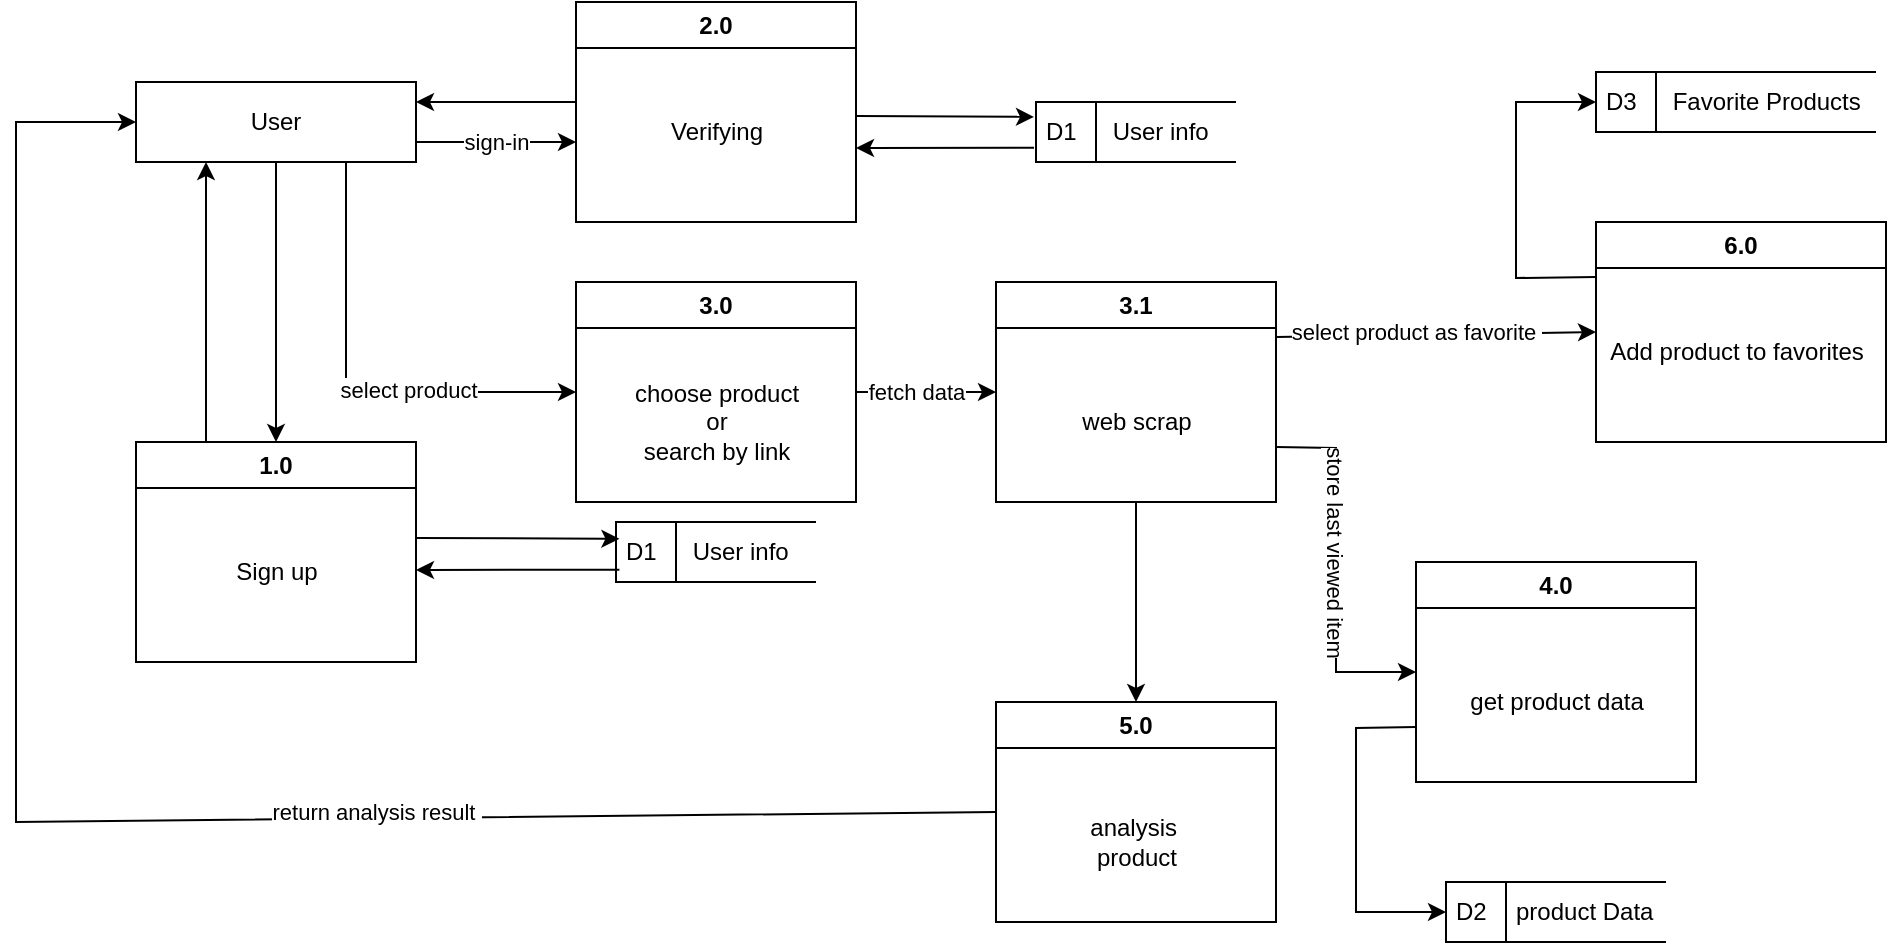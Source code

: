 <mxfile version="22.1.15" type="github">
  <diagram name="Page-1" id="nvn6G4osg2kuB5KW64rN">
    <mxGraphModel dx="1259" dy="655" grid="1" gridSize="10" guides="1" tooltips="1" connect="1" arrows="1" fold="1" page="1" pageScale="1" pageWidth="850" pageHeight="1100" math="0" shadow="0">
      <root>
        <mxCell id="0" />
        <mxCell id="1" parent="0" />
        <mxCell id="K5C3Ungo8rF5Zt5EX8Rx-1" value="2.0" style="swimlane;whiteSpace=wrap;html=1;" parent="1" vertex="1">
          <mxGeometry x="320" y="230" width="140" height="110" as="geometry" />
        </mxCell>
        <mxCell id="K5C3Ungo8rF5Zt5EX8Rx-4" value="Verifying" style="text;html=1;align=center;verticalAlign=middle;resizable=0;points=[];autosize=1;strokeColor=none;fillColor=none;" parent="K5C3Ungo8rF5Zt5EX8Rx-1" vertex="1">
          <mxGeometry x="35" y="50" width="70" height="30" as="geometry" />
        </mxCell>
        <mxCell id="K5C3Ungo8rF5Zt5EX8Rx-2" value="User" style="rounded=0;whiteSpace=wrap;html=1;" parent="1" vertex="1">
          <mxGeometry x="100" y="270" width="140" height="40" as="geometry" />
        </mxCell>
        <mxCell id="K5C3Ungo8rF5Zt5EX8Rx-5" value="D1&lt;span style=&quot;white-space: pre;&quot;&gt;&#x9;  User info&lt;/span&gt;" style="html=1;dashed=0;whiteSpace=wrap;shape=mxgraph.dfd.dataStoreID;align=left;spacingLeft=3;points=[[0,0],[0.5,0],[1,0],[0,0.5],[1,0.5],[0,1],[0.5,1],[1,1]];" parent="1" vertex="1">
          <mxGeometry x="550" y="280" width="100" height="30" as="geometry" />
        </mxCell>
        <mxCell id="K5C3Ungo8rF5Zt5EX8Rx-6" value="D1&lt;span style=&quot;white-space: pre;&quot;&gt;&#x9;  User info&lt;/span&gt;" style="html=1;dashed=0;whiteSpace=wrap;shape=mxgraph.dfd.dataStoreID;align=left;spacingLeft=3;points=[[0,0],[0.5,0],[1,0],[0,0.5],[1,0.5],[0,1],[0.5,1],[1,1]];" parent="1" vertex="1">
          <mxGeometry x="340" y="490" width="100" height="30" as="geometry" />
        </mxCell>
        <mxCell id="K5C3Ungo8rF5Zt5EX8Rx-9" value="1.0" style="swimlane;whiteSpace=wrap;html=1;" parent="1" vertex="1">
          <mxGeometry x="100" y="450" width="140" height="110" as="geometry" />
        </mxCell>
        <mxCell id="K5C3Ungo8rF5Zt5EX8Rx-10" value="Sign up" style="text;html=1;align=center;verticalAlign=middle;resizable=0;points=[];autosize=1;strokeColor=none;fillColor=none;" parent="K5C3Ungo8rF5Zt5EX8Rx-9" vertex="1">
          <mxGeometry x="40" y="50" width="60" height="30" as="geometry" />
        </mxCell>
        <mxCell id="K5C3Ungo8rF5Zt5EX8Rx-11" value="" style="endArrow=classic;html=1;rounded=0;exitX=1;exitY=0.75;exitDx=0;exitDy=0;" parent="1" source="K5C3Ungo8rF5Zt5EX8Rx-2" edge="1">
          <mxGeometry width="50" height="50" relative="1" as="geometry">
            <mxPoint x="400" y="550" as="sourcePoint" />
            <mxPoint x="320" y="300" as="targetPoint" />
          </mxGeometry>
        </mxCell>
        <mxCell id="K5C3Ungo8rF5Zt5EX8Rx-13" value="sign-in" style="edgeLabel;html=1;align=center;verticalAlign=middle;resizable=0;points=[];" parent="K5C3Ungo8rF5Zt5EX8Rx-11" vertex="1" connectable="0">
          <mxGeometry x="-0.336" y="1" relative="1" as="geometry">
            <mxPoint x="13" y="1" as="offset" />
          </mxGeometry>
        </mxCell>
        <mxCell id="K5C3Ungo8rF5Zt5EX8Rx-12" value="" style="endArrow=classic;html=1;rounded=0;exitX=-0.01;exitY=0.764;exitDx=0;exitDy=0;exitPerimeter=0;" parent="1" source="K5C3Ungo8rF5Zt5EX8Rx-5" edge="1">
          <mxGeometry width="50" height="50" relative="1" as="geometry">
            <mxPoint x="560" y="400" as="sourcePoint" />
            <mxPoint x="460" y="303" as="targetPoint" />
          </mxGeometry>
        </mxCell>
        <mxCell id="K5C3Ungo8rF5Zt5EX8Rx-14" value="" style="endArrow=classic;html=1;rounded=0;exitX=0.5;exitY=1;exitDx=0;exitDy=0;entryX=0.5;entryY=0;entryDx=0;entryDy=0;" parent="1" source="K5C3Ungo8rF5Zt5EX8Rx-2" target="K5C3Ungo8rF5Zt5EX8Rx-9" edge="1">
          <mxGeometry width="50" height="50" relative="1" as="geometry">
            <mxPoint x="400" y="550" as="sourcePoint" />
            <mxPoint x="450" y="500" as="targetPoint" />
          </mxGeometry>
        </mxCell>
        <mxCell id="K5C3Ungo8rF5Zt5EX8Rx-15" value="" style="endArrow=classic;html=1;rounded=0;entryX=0.017;entryY=0.279;entryDx=0;entryDy=0;entryPerimeter=0;" parent="1" target="K5C3Ungo8rF5Zt5EX8Rx-6" edge="1">
          <mxGeometry width="50" height="50" relative="1" as="geometry">
            <mxPoint x="240" y="498" as="sourcePoint" />
            <mxPoint x="310" y="510" as="targetPoint" />
          </mxGeometry>
        </mxCell>
        <mxCell id="K5C3Ungo8rF5Zt5EX8Rx-16" value="3.0" style="swimlane;whiteSpace=wrap;html=1;" parent="1" vertex="1">
          <mxGeometry x="320" y="370" width="140" height="110" as="geometry" />
        </mxCell>
        <mxCell id="K5C3Ungo8rF5Zt5EX8Rx-17" value="choose product&lt;br&gt;or&lt;br&gt;search by link" style="text;html=1;align=center;verticalAlign=middle;resizable=0;points=[];autosize=1;strokeColor=none;fillColor=none;" parent="K5C3Ungo8rF5Zt5EX8Rx-16" vertex="1">
          <mxGeometry x="15" y="40" width="110" height="60" as="geometry" />
        </mxCell>
        <mxCell id="K5C3Ungo8rF5Zt5EX8Rx-18" value="" style="endArrow=classic;html=1;rounded=0;exitX=0.75;exitY=1;exitDx=0;exitDy=0;entryX=0;entryY=0.5;entryDx=0;entryDy=0;" parent="1" source="K5C3Ungo8rF5Zt5EX8Rx-2" target="K5C3Ungo8rF5Zt5EX8Rx-16" edge="1">
          <mxGeometry width="50" height="50" relative="1" as="geometry">
            <mxPoint x="400" y="550" as="sourcePoint" />
            <mxPoint x="450" y="500" as="targetPoint" />
            <Array as="points">
              <mxPoint x="205" y="425" />
            </Array>
          </mxGeometry>
        </mxCell>
        <mxCell id="K5C3Ungo8rF5Zt5EX8Rx-19" value="select product" style="edgeLabel;html=1;align=center;verticalAlign=middle;resizable=0;points=[];" parent="K5C3Ungo8rF5Zt5EX8Rx-18" vertex="1" connectable="0">
          <mxGeometry x="0.27" y="1" relative="1" as="geometry">
            <mxPoint as="offset" />
          </mxGeometry>
        </mxCell>
        <mxCell id="K5C3Ungo8rF5Zt5EX8Rx-20" value="3.1" style="swimlane;whiteSpace=wrap;html=1;" parent="1" vertex="1">
          <mxGeometry x="530" y="370" width="140" height="110" as="geometry" />
        </mxCell>
        <mxCell id="K5C3Ungo8rF5Zt5EX8Rx-21" value="web scrap" style="text;html=1;align=center;verticalAlign=middle;resizable=0;points=[];autosize=1;strokeColor=none;fillColor=none;" parent="K5C3Ungo8rF5Zt5EX8Rx-20" vertex="1">
          <mxGeometry x="30" y="55" width="80" height="30" as="geometry" />
        </mxCell>
        <mxCell id="K5C3Ungo8rF5Zt5EX8Rx-22" value="" style="endArrow=classic;html=1;rounded=0;exitX=1;exitY=0.5;exitDx=0;exitDy=0;entryX=0;entryY=0.5;entryDx=0;entryDy=0;" parent="1" source="K5C3Ungo8rF5Zt5EX8Rx-16" target="K5C3Ungo8rF5Zt5EX8Rx-20" edge="1">
          <mxGeometry width="50" height="50" relative="1" as="geometry">
            <mxPoint x="410" y="550" as="sourcePoint" />
            <mxPoint x="460" y="500" as="targetPoint" />
          </mxGeometry>
        </mxCell>
        <mxCell id="K5C3Ungo8rF5Zt5EX8Rx-23" value="fetch data" style="edgeLabel;html=1;align=center;verticalAlign=middle;resizable=0;points=[];" parent="K5C3Ungo8rF5Zt5EX8Rx-22" vertex="1" connectable="0">
          <mxGeometry x="-0.413" y="1" relative="1" as="geometry">
            <mxPoint x="9" y="1" as="offset" />
          </mxGeometry>
        </mxCell>
        <mxCell id="K5C3Ungo8rF5Zt5EX8Rx-24" value="5.0" style="swimlane;whiteSpace=wrap;html=1;startSize=23;" parent="1" vertex="1">
          <mxGeometry x="530" y="580" width="140" height="110" as="geometry" />
        </mxCell>
        <mxCell id="K5C3Ungo8rF5Zt5EX8Rx-25" value="analysis&amp;nbsp;&lt;br&gt;product" style="text;html=1;align=center;verticalAlign=middle;resizable=0;points=[];autosize=1;strokeColor=none;fillColor=none;" parent="K5C3Ungo8rF5Zt5EX8Rx-24" vertex="1">
          <mxGeometry x="35" y="50" width="70" height="40" as="geometry" />
        </mxCell>
        <mxCell id="K5C3Ungo8rF5Zt5EX8Rx-26" value="" style="endArrow=classic;html=1;rounded=0;entryX=0.5;entryY=0;entryDx=0;entryDy=0;exitX=0.5;exitY=1;exitDx=0;exitDy=0;" parent="1" source="K5C3Ungo8rF5Zt5EX8Rx-20" target="K5C3Ungo8rF5Zt5EX8Rx-24" edge="1">
          <mxGeometry width="50" height="50" relative="1" as="geometry">
            <mxPoint x="640" y="490" as="sourcePoint" />
            <mxPoint x="690" y="440" as="targetPoint" />
          </mxGeometry>
        </mxCell>
        <mxCell id="K5C3Ungo8rF5Zt5EX8Rx-31" value="" style="endArrow=classic;html=1;rounded=0;exitX=0;exitY=0.5;exitDx=0;exitDy=0;entryX=0;entryY=0.5;entryDx=0;entryDy=0;" parent="1" source="K5C3Ungo8rF5Zt5EX8Rx-24" target="K5C3Ungo8rF5Zt5EX8Rx-2" edge="1">
          <mxGeometry width="50" height="50" relative="1" as="geometry">
            <mxPoint x="460" y="600" as="sourcePoint" />
            <mxPoint x="510" y="550" as="targetPoint" />
            <Array as="points">
              <mxPoint x="40" y="640" />
              <mxPoint x="40" y="290" />
            </Array>
          </mxGeometry>
        </mxCell>
        <mxCell id="K5C3Ungo8rF5Zt5EX8Rx-32" value="return analysis result&amp;nbsp;" style="edgeLabel;html=1;align=center;verticalAlign=middle;resizable=0;points=[];" parent="K5C3Ungo8rF5Zt5EX8Rx-31" vertex="1" connectable="0">
          <mxGeometry x="-0.31" y="-3" relative="1" as="geometry">
            <mxPoint as="offset" />
          </mxGeometry>
        </mxCell>
        <mxCell id="K5C3Ungo8rF5Zt5EX8Rx-33" value="4.0" style="swimlane;whiteSpace=wrap;html=1;" parent="1" vertex="1">
          <mxGeometry x="740" y="510" width="140" height="110" as="geometry" />
        </mxCell>
        <mxCell id="K5C3Ungo8rF5Zt5EX8Rx-34" value="get product data" style="text;html=1;align=center;verticalAlign=middle;resizable=0;points=[];autosize=1;strokeColor=none;fillColor=none;" parent="K5C3Ungo8rF5Zt5EX8Rx-33" vertex="1">
          <mxGeometry x="15" y="55" width="110" height="30" as="geometry" />
        </mxCell>
        <mxCell id="K5C3Ungo8rF5Zt5EX8Rx-35" value="" style="endArrow=classic;html=1;rounded=0;exitX=1;exitY=0.75;exitDx=0;exitDy=0;entryX=0;entryY=0.5;entryDx=0;entryDy=0;" parent="1" source="K5C3Ungo8rF5Zt5EX8Rx-20" target="K5C3Ungo8rF5Zt5EX8Rx-33" edge="1">
          <mxGeometry width="50" height="50" relative="1" as="geometry">
            <mxPoint x="460" y="510" as="sourcePoint" />
            <mxPoint x="510" y="460" as="targetPoint" />
            <Array as="points">
              <mxPoint x="700" y="453" />
              <mxPoint x="700" y="565" />
            </Array>
          </mxGeometry>
        </mxCell>
        <mxCell id="K5C3Ungo8rF5Zt5EX8Rx-36" value="store last viewed item" style="edgeLabel;html=1;align=center;verticalAlign=middle;resizable=0;points=[];rotation=90;" parent="K5C3Ungo8rF5Zt5EX8Rx-35" vertex="1" connectable="0">
          <mxGeometry x="-0.223" y="-1" relative="1" as="geometry">
            <mxPoint x="1" y="11" as="offset" />
          </mxGeometry>
        </mxCell>
        <mxCell id="K5C3Ungo8rF5Zt5EX8Rx-37" value="D2&lt;span style=&quot;white-space: pre;&quot;&gt;&#x9;&lt;/span&gt;&amp;nbsp;product Data" style="html=1;dashed=0;whiteSpace=wrap;shape=mxgraph.dfd.dataStoreID;align=left;spacingLeft=3;points=[[0,0],[0.5,0],[1,0],[0,0.5],[1,0.5],[0,1],[0.5,1],[1,1]];" parent="1" vertex="1">
          <mxGeometry x="755" y="670" width="110" height="30" as="geometry" />
        </mxCell>
        <mxCell id="K5C3Ungo8rF5Zt5EX8Rx-38" value="" style="endArrow=classic;html=1;rounded=0;exitX=0;exitY=0.75;exitDx=0;exitDy=0;entryX=0;entryY=0.5;entryDx=0;entryDy=0;" parent="1" source="K5C3Ungo8rF5Zt5EX8Rx-33" target="K5C3Ungo8rF5Zt5EX8Rx-37" edge="1">
          <mxGeometry width="50" height="50" relative="1" as="geometry">
            <mxPoint x="460" y="690" as="sourcePoint" />
            <mxPoint x="510" y="640" as="targetPoint" />
            <Array as="points">
              <mxPoint x="710" y="593" />
              <mxPoint x="710" y="685" />
            </Array>
          </mxGeometry>
        </mxCell>
        <mxCell id="K5C3Ungo8rF5Zt5EX8Rx-46" value="6.0" style="swimlane;whiteSpace=wrap;html=1;" parent="1" vertex="1">
          <mxGeometry x="830" y="340" width="145" height="110" as="geometry" />
        </mxCell>
        <mxCell id="K5C3Ungo8rF5Zt5EX8Rx-47" value="Add product to favorites" style="text;html=1;align=center;verticalAlign=middle;resizable=0;points=[];autosize=1;strokeColor=none;fillColor=none;" parent="K5C3Ungo8rF5Zt5EX8Rx-46" vertex="1">
          <mxGeometry x="-5" y="50" width="150" height="30" as="geometry" />
        </mxCell>
        <mxCell id="K5C3Ungo8rF5Zt5EX8Rx-48" value="" style="endArrow=classic;html=1;rounded=0;exitX=1;exitY=0.25;exitDx=0;exitDy=0;entryX=0;entryY=0.5;entryDx=0;entryDy=0;" parent="1" source="K5C3Ungo8rF5Zt5EX8Rx-20" target="K5C3Ungo8rF5Zt5EX8Rx-46" edge="1">
          <mxGeometry width="50" height="50" relative="1" as="geometry">
            <mxPoint x="610" y="450" as="sourcePoint" />
            <mxPoint x="950" y="455" as="targetPoint" />
            <Array as="points" />
          </mxGeometry>
        </mxCell>
        <mxCell id="K5C3Ungo8rF5Zt5EX8Rx-49" value="select product as favorite&amp;nbsp;" style="edgeLabel;html=1;align=center;verticalAlign=middle;resizable=0;points=[];" parent="K5C3Ungo8rF5Zt5EX8Rx-48" vertex="1" connectable="0">
          <mxGeometry x="0.148" y="-3" relative="1" as="geometry">
            <mxPoint x="-22" y="-4" as="offset" />
          </mxGeometry>
        </mxCell>
        <mxCell id="K5C3Ungo8rF5Zt5EX8Rx-50" value="D3&lt;span style=&quot;white-space: pre;&quot;&gt;&#x9;  &lt;/span&gt;Favorite Products" style="html=1;dashed=0;whiteSpace=wrap;shape=mxgraph.dfd.dataStoreID;align=left;spacingLeft=3;points=[[0,0],[0.5,0],[1,0],[0,0.5],[1,0.5],[0,1],[0.5,1],[1,1]];" parent="1" vertex="1">
          <mxGeometry x="830" y="265" width="140" height="30" as="geometry" />
        </mxCell>
        <mxCell id="K5C3Ungo8rF5Zt5EX8Rx-51" value="" style="endArrow=classic;html=1;rounded=0;exitX=0;exitY=0.25;exitDx=0;exitDy=0;entryX=0;entryY=0.5;entryDx=0;entryDy=0;" parent="1" source="K5C3Ungo8rF5Zt5EX8Rx-46" target="K5C3Ungo8rF5Zt5EX8Rx-50" edge="1">
          <mxGeometry width="50" height="50" relative="1" as="geometry">
            <mxPoint x="970" y="660" as="sourcePoint" />
            <mxPoint x="1020" y="610" as="targetPoint" />
            <Array as="points">
              <mxPoint x="790" y="368" />
              <mxPoint x="790" y="280" />
            </Array>
          </mxGeometry>
        </mxCell>
        <mxCell id="2WLXbJfrC-AZevFsSkUI-1" value="" style="endArrow=classic;html=1;rounded=0;entryX=-0.01;entryY=0.249;entryDx=0;entryDy=0;entryPerimeter=0;" edge="1" parent="1" target="K5C3Ungo8rF5Zt5EX8Rx-5">
          <mxGeometry width="50" height="50" relative="1" as="geometry">
            <mxPoint x="460" y="287" as="sourcePoint" />
            <mxPoint x="470" y="275" as="targetPoint" />
          </mxGeometry>
        </mxCell>
        <mxCell id="2WLXbJfrC-AZevFsSkUI-2" value="" style="endArrow=classic;html=1;rounded=0;entryX=1;entryY=0.25;entryDx=0;entryDy=0;" edge="1" parent="1" target="K5C3Ungo8rF5Zt5EX8Rx-2">
          <mxGeometry width="50" height="50" relative="1" as="geometry">
            <mxPoint x="320" y="280" as="sourcePoint" />
            <mxPoint x="480" y="315" as="targetPoint" />
          </mxGeometry>
        </mxCell>
        <mxCell id="2WLXbJfrC-AZevFsSkUI-3" value="" style="endArrow=classic;html=1;rounded=0;exitX=0.017;exitY=0.794;exitDx=0;exitDy=0;exitPerimeter=0;" edge="1" parent="1" source="K5C3Ungo8rF5Zt5EX8Rx-6">
          <mxGeometry width="50" height="50" relative="1" as="geometry">
            <mxPoint x="580" y="325" as="sourcePoint" />
            <mxPoint x="240" y="514" as="targetPoint" />
          </mxGeometry>
        </mxCell>
        <mxCell id="2WLXbJfrC-AZevFsSkUI-4" value="" style="endArrow=classic;html=1;rounded=0;entryX=0.25;entryY=1;entryDx=0;entryDy=0;exitX=0.25;exitY=0;exitDx=0;exitDy=0;" edge="1" parent="1" source="K5C3Ungo8rF5Zt5EX8Rx-9" target="K5C3Ungo8rF5Zt5EX8Rx-2">
          <mxGeometry width="50" height="50" relative="1" as="geometry">
            <mxPoint x="590" y="335" as="sourcePoint" />
            <mxPoint x="500" y="335" as="targetPoint" />
          </mxGeometry>
        </mxCell>
      </root>
    </mxGraphModel>
  </diagram>
</mxfile>
